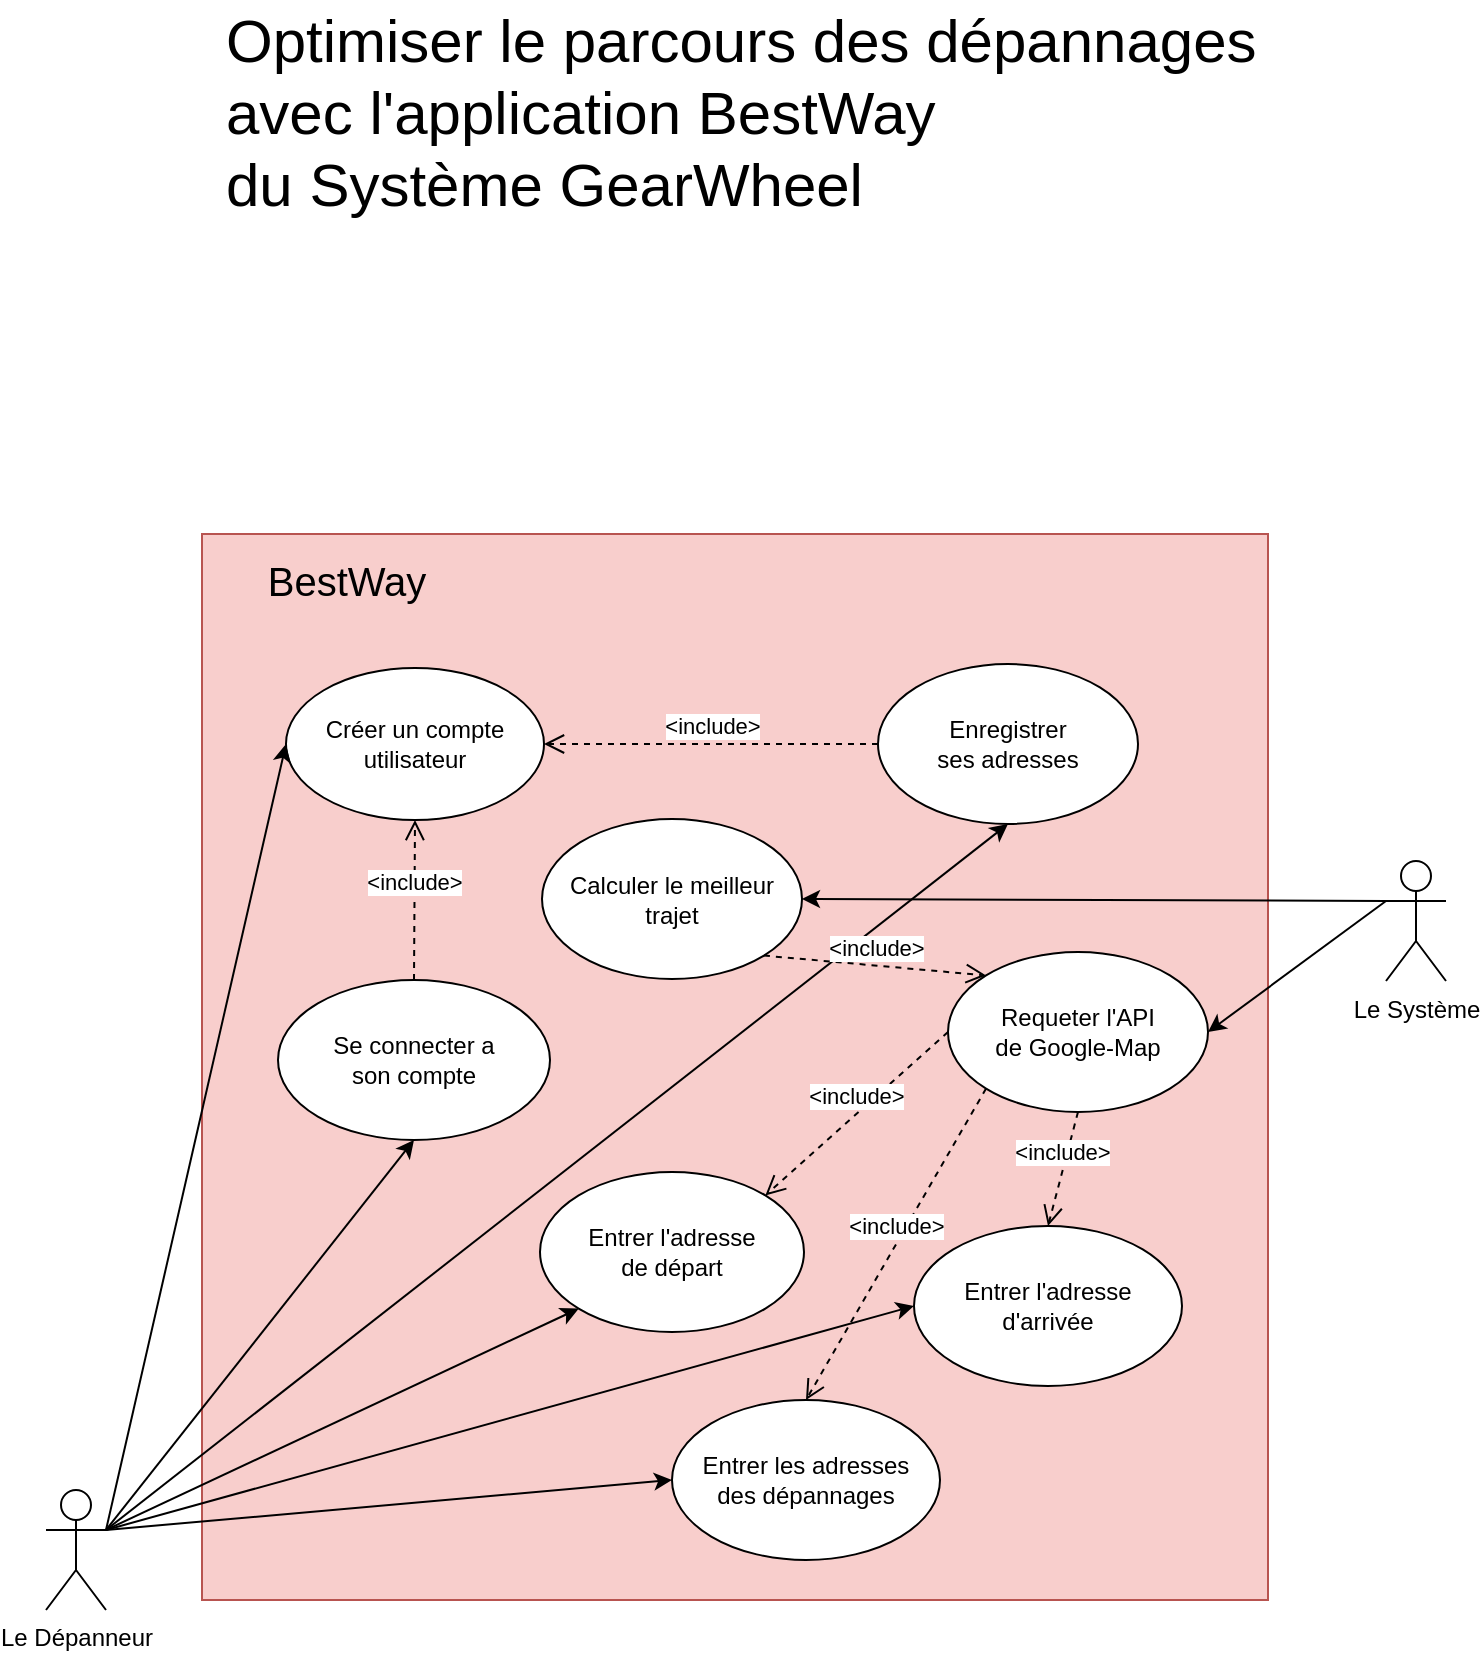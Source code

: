 <mxfile version="11.3.0" type="device" pages="1"><diagram id="SaRK6OwloZ4AOXuxXRNM" name="Page-1"><mxGraphModel dx="1261" dy="720" grid="1" gridSize="10" guides="1" tooltips="1" connect="1" arrows="1" fold="1" page="1" pageScale="1" pageWidth="827" pageHeight="1169" math="0" shadow="0"><root><mxCell id="0"/><mxCell id="1" parent="0"/><mxCell id="5yXaE_lt5B7ouN7yXJc6-1" value="" style="whiteSpace=wrap;html=1;aspect=fixed;fillColor=#f8cecc;strokeColor=#b85450;" parent="1" vertex="1"><mxGeometry x="138" y="327" width="533" height="533" as="geometry"/></mxCell><mxCell id="5yXaE_lt5B7ouN7yXJc6-6" value="&lt;font style=&quot;font-size: 20px&quot;&gt;BestWay&lt;/font&gt;" style="text;html=1;strokeColor=none;fillColor=none;align=center;verticalAlign=middle;whiteSpace=wrap;rounded=0;" parent="1" vertex="1"><mxGeometry x="133" y="340" width="155" height="20" as="geometry"/></mxCell><mxCell id="X2hSnPVER8ir04CBPR-w-2" value="Entrer l'adresse&lt;br&gt;de départ" style="ellipse;whiteSpace=wrap;html=1;" parent="1" vertex="1"><mxGeometry x="307" y="646" width="132" height="80" as="geometry"/></mxCell><mxCell id="Eq10fmCAxyrFTGK70Vcb-13" value="Se connecter a&lt;br&gt;son compte" style="ellipse;whiteSpace=wrap;html=1;" parent="1" vertex="1"><mxGeometry x="176" y="550" width="136" height="80" as="geometry"/></mxCell><mxCell id="Eq10fmCAxyrFTGK70Vcb-15" value="Enregistrer&lt;br&gt;ses adresses" style="ellipse;whiteSpace=wrap;html=1;" parent="1" vertex="1"><mxGeometry x="476" y="392" width="130" height="80" as="geometry"/></mxCell><mxCell id="Eq10fmCAxyrFTGK70Vcb-21" value="Le Dépanneur" style="shape=umlActor;verticalLabelPosition=bottom;labelBackgroundColor=#ffffff;verticalAlign=top;html=1;outlineConnect=0;" parent="1" vertex="1"><mxGeometry x="60" y="805" width="30" height="60" as="geometry"/></mxCell><mxCell id="Eq10fmCAxyrFTGK70Vcb-28" value="Le Système" style="shape=umlActor;verticalLabelPosition=bottom;labelBackgroundColor=#ffffff;verticalAlign=top;html=1;outlineConnect=0;" parent="1" vertex="1"><mxGeometry x="730" y="490.5" width="30" height="60" as="geometry"/></mxCell><mxCell id="Eq10fmCAxyrFTGK70Vcb-33" value="" style="endArrow=classic;html=1;exitX=0;exitY=0.333;exitDx=0;exitDy=0;exitPerimeter=0;entryX=1;entryY=0.5;entryDx=0;entryDy=0;" parent="1" source="Eq10fmCAxyrFTGK70Vcb-28" target="Eq10fmCAxyrFTGK70Vcb-14" edge="1"><mxGeometry width="50" height="50" relative="1" as="geometry"><mxPoint x="720" y="400" as="sourcePoint"/><mxPoint x="614" y="790" as="targetPoint"/></mxGeometry></mxCell><mxCell id="Eq10fmCAxyrFTGK70Vcb-37" value="&amp;lt;include&amp;gt;" style="html=1;verticalAlign=bottom;endArrow=open;dashed=1;endSize=8;entryX=1;entryY=0.5;entryDx=0;entryDy=0;exitX=0;exitY=0.5;exitDx=0;exitDy=0;" parent="1" source="Eq10fmCAxyrFTGK70Vcb-15" target="q1W1IOJ6U03v96RKqlbz-1" edge="1"><mxGeometry relative="1" as="geometry"><mxPoint x="500" y="656" as="sourcePoint"/><mxPoint x="650" y="730" as="targetPoint"/></mxGeometry></mxCell><mxCell id="Eq10fmCAxyrFTGK70Vcb-38" value="&amp;lt;include&amp;gt;" style="html=1;verticalAlign=bottom;endArrow=open;dashed=1;endSize=8;exitX=0;exitY=0.5;exitDx=0;exitDy=0;entryX=1;entryY=0;entryDx=0;entryDy=0;" parent="1" source="Eq10fmCAxyrFTGK70Vcb-14" target="X2hSnPVER8ir04CBPR-w-2" edge="1"><mxGeometry relative="1" as="geometry"><mxPoint x="719" y="590" as="sourcePoint"/><mxPoint x="719" y="526.5" as="targetPoint"/></mxGeometry></mxCell><mxCell id="Eq10fmCAxyrFTGK70Vcb-14" value="Requeter l'API&lt;br&gt;de Google-Map" style="ellipse;whiteSpace=wrap;html=1;" parent="1" vertex="1"><mxGeometry x="511" y="536" width="130" height="80" as="geometry"/></mxCell><mxCell id="q1W1IOJ6U03v96RKqlbz-1" value="Créer un compte utilisateur" style="ellipse;whiteSpace=wrap;html=1;" parent="1" vertex="1"><mxGeometry x="180" y="394" width="129" height="76" as="geometry"/></mxCell><mxCell id="q1W1IOJ6U03v96RKqlbz-2" value="" style="endArrow=classic;html=1;entryX=0;entryY=0.5;entryDx=0;entryDy=0;exitX=1;exitY=0.333;exitDx=0;exitDy=0;exitPerimeter=0;" parent="1" source="Eq10fmCAxyrFTGK70Vcb-21" target="q1W1IOJ6U03v96RKqlbz-1" edge="1"><mxGeometry width="50" height="50" relative="1" as="geometry"><mxPoint x="5" y="976" as="sourcePoint"/><mxPoint x="55" y="926" as="targetPoint"/></mxGeometry></mxCell><mxCell id="wgmqqkHoLiriF2NQu2cI-1" value="&lt;font style=&quot;font-size: 30px&quot;&gt;Optimiser le parcours des dépannages&lt;br&gt;avec l'application BestWay&lt;br&gt;du Système GearWheel&lt;br&gt;&lt;/font&gt;" style="text;html=1;resizable=0;points=[];autosize=1;align=left;verticalAlign=top;spacingTop=-4;" parent="1" vertex="1"><mxGeometry x="148" y="60" width="530" height="60" as="geometry"/></mxCell><mxCell id="l8C1SU8tpC57laUU8W76-1" value="Entrer l'adresse&lt;br&gt;d'arrivée" style="ellipse;whiteSpace=wrap;html=1;" vertex="1" parent="1"><mxGeometry x="494" y="673" width="134" height="80" as="geometry"/></mxCell><mxCell id="l8C1SU8tpC57laUU8W76-4" value="&amp;lt;include&amp;gt;" style="html=1;verticalAlign=bottom;endArrow=open;dashed=1;endSize=8;entryX=0.5;entryY=1;entryDx=0;entryDy=0;exitX=0.5;exitY=0;exitDx=0;exitDy=0;" edge="1" parent="1" source="Eq10fmCAxyrFTGK70Vcb-13" target="q1W1IOJ6U03v96RKqlbz-1"><mxGeometry relative="1" as="geometry"><mxPoint x="461.0" y="448.5" as="sourcePoint"/><mxPoint x="339.0" y="448.5" as="targetPoint"/></mxGeometry></mxCell><mxCell id="l8C1SU8tpC57laUU8W76-5" value="" style="endArrow=classic;html=1;entryX=0.5;entryY=1;entryDx=0;entryDy=0;exitX=1;exitY=0.333;exitDx=0;exitDy=0;exitPerimeter=0;" edge="1" parent="1" source="Eq10fmCAxyrFTGK70Vcb-21" target="Eq10fmCAxyrFTGK70Vcb-13"><mxGeometry width="50" height="50" relative="1" as="geometry"><mxPoint x="80" y="700" as="sourcePoint"/><mxPoint x="200" y="448.5" as="targetPoint"/></mxGeometry></mxCell><mxCell id="l8C1SU8tpC57laUU8W76-6" value="" style="endArrow=classic;html=1;entryX=0;entryY=1;entryDx=0;entryDy=0;exitX=1;exitY=0.333;exitDx=0;exitDy=0;exitPerimeter=0;" edge="1" parent="1" source="Eq10fmCAxyrFTGK70Vcb-21" target="X2hSnPVER8ir04CBPR-w-2"><mxGeometry width="50" height="50" relative="1" as="geometry"><mxPoint x="85" y="711" as="sourcePoint"/><mxPoint x="194.5" y="600" as="targetPoint"/></mxGeometry></mxCell><mxCell id="l8C1SU8tpC57laUU8W76-7" value="" style="endArrow=classic;html=1;entryX=0;entryY=0.5;entryDx=0;entryDy=0;exitX=1;exitY=0.333;exitDx=0;exitDy=0;exitPerimeter=0;" edge="1" parent="1" source="Eq10fmCAxyrFTGK70Vcb-21" target="l8C1SU8tpC57laUU8W76-1"><mxGeometry width="50" height="50" relative="1" as="geometry"><mxPoint x="95" y="721" as="sourcePoint"/><mxPoint x="204.5" y="610" as="targetPoint"/></mxGeometry></mxCell><mxCell id="l8C1SU8tpC57laUU8W76-8" value="" style="endArrow=classic;html=1;entryX=0.5;entryY=1;entryDx=0;entryDy=0;exitX=1;exitY=0.333;exitDx=0;exitDy=0;exitPerimeter=0;" edge="1" parent="1" source="Eq10fmCAxyrFTGK70Vcb-21" target="Eq10fmCAxyrFTGK70Vcb-15"><mxGeometry width="50" height="50" relative="1" as="geometry"><mxPoint x="105" y="731" as="sourcePoint"/><mxPoint x="214.5" y="620" as="targetPoint"/></mxGeometry></mxCell><mxCell id="l8C1SU8tpC57laUU8W76-9" value="Entrer les adresses&lt;br&gt;des dépannages" style="ellipse;whiteSpace=wrap;html=1;" vertex="1" parent="1"><mxGeometry x="373" y="760" width="134" height="80" as="geometry"/></mxCell><mxCell id="l8C1SU8tpC57laUU8W76-10" value="" style="endArrow=classic;html=1;entryX=0;entryY=0.5;entryDx=0;entryDy=0;exitX=1;exitY=0.333;exitDx=0;exitDy=0;exitPerimeter=0;" edge="1" parent="1" source="Eq10fmCAxyrFTGK70Vcb-21" target="l8C1SU8tpC57laUU8W76-9"><mxGeometry width="50" height="50" relative="1" as="geometry"><mxPoint x="100" y="835" as="sourcePoint"/><mxPoint x="490" y="730" as="targetPoint"/></mxGeometry></mxCell><mxCell id="l8C1SU8tpC57laUU8W76-11" value="&amp;lt;include&amp;gt;" style="html=1;verticalAlign=bottom;endArrow=open;dashed=1;endSize=8;exitX=0;exitY=1;exitDx=0;exitDy=0;entryX=0.5;entryY=0;entryDx=0;entryDy=0;" edge="1" parent="1" source="Eq10fmCAxyrFTGK70Vcb-14" target="l8C1SU8tpC57laUU8W76-9"><mxGeometry relative="1" as="geometry"><mxPoint x="500" y="580" as="sourcePoint"/><mxPoint x="422.669" y="661.716" as="targetPoint"/></mxGeometry></mxCell><mxCell id="l8C1SU8tpC57laUU8W76-12" value="&amp;lt;include&amp;gt;" style="html=1;verticalAlign=bottom;endArrow=open;dashed=1;endSize=8;exitX=0.5;exitY=1;exitDx=0;exitDy=0;entryX=0.5;entryY=0;entryDx=0;entryDy=0;" edge="1" parent="1" source="Eq10fmCAxyrFTGK70Vcb-14" target="l8C1SU8tpC57laUU8W76-1"><mxGeometry relative="1" as="geometry"><mxPoint x="510" y="590" as="sourcePoint"/><mxPoint x="432.669" y="671.716" as="targetPoint"/></mxGeometry></mxCell><mxCell id="l8C1SU8tpC57laUU8W76-13" value="Calculer le meilleur&lt;br&gt;trajet" style="ellipse;whiteSpace=wrap;html=1;" vertex="1" parent="1"><mxGeometry x="308" y="469.5" width="130" height="80" as="geometry"/></mxCell><mxCell id="l8C1SU8tpC57laUU8W76-14" value="" style="endArrow=classic;html=1;entryX=1;entryY=0.5;entryDx=0;entryDy=0;exitX=0;exitY=0.333;exitDx=0;exitDy=0;exitPerimeter=0;" edge="1" parent="1" source="Eq10fmCAxyrFTGK70Vcb-28" target="l8C1SU8tpC57laUU8W76-13"><mxGeometry width="50" height="50" relative="1" as="geometry"><mxPoint x="710" y="509" as="sourcePoint"/><mxPoint x="636" y="580" as="targetPoint"/></mxGeometry></mxCell><mxCell id="l8C1SU8tpC57laUU8W76-15" value="&amp;lt;include&amp;gt;" style="html=1;verticalAlign=bottom;endArrow=open;dashed=1;endSize=8;exitX=1;exitY=1;exitDx=0;exitDy=0;entryX=0;entryY=0;entryDx=0;entryDy=0;" edge="1" parent="1" source="l8C1SU8tpC57laUU8W76-13" target="Eq10fmCAxyrFTGK70Vcb-14"><mxGeometry relative="1" as="geometry"><mxPoint x="506" y="580" as="sourcePoint"/><mxPoint x="429.627" y="667.691" as="targetPoint"/></mxGeometry></mxCell></root></mxGraphModel></diagram></mxfile>